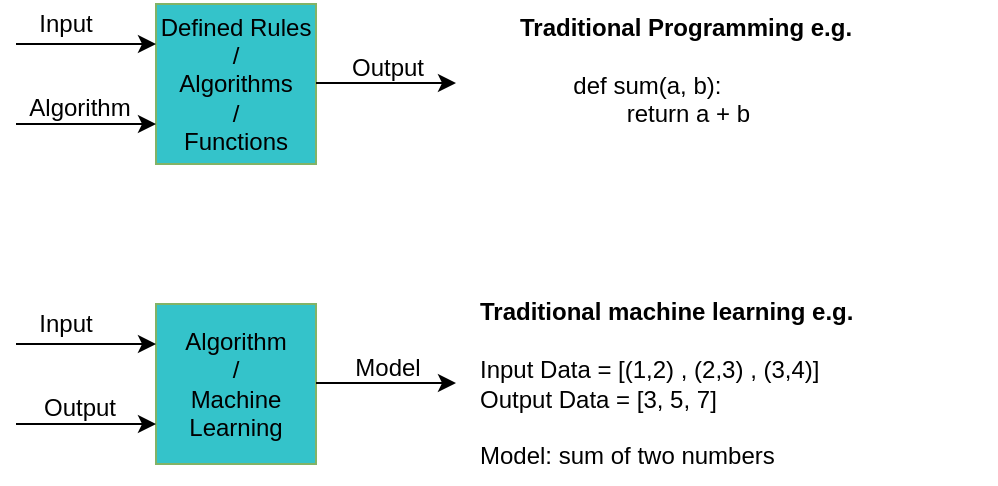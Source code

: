 <mxfile version="26.2.14">
  <diagram name="Page-1" id="sY2Tgj9hUj45W0wExzb8">
    <mxGraphModel dx="786" dy="497" grid="1" gridSize="10" guides="1" tooltips="1" connect="1" arrows="1" fold="1" page="1" pageScale="1" pageWidth="850" pageHeight="1100" math="0" shadow="0">
      <root>
        <mxCell id="0" />
        <mxCell id="1" parent="0" />
        <mxCell id="mRvTwQiIFe_ORE_sjWmd-1" value="Defined Rules&lt;div&gt;/&lt;/div&gt;&lt;div&gt;Algorithms&lt;/div&gt;&lt;div&gt;/&lt;/div&gt;&lt;div&gt;Functions&lt;/div&gt;" style="whiteSpace=wrap;html=1;aspect=fixed;fillColor=light-dark(#34c3ca, #1f2f1e);strokeColor=#82b366;" vertex="1" parent="1">
          <mxGeometry x="190" y="30" width="80" height="80" as="geometry" />
        </mxCell>
        <mxCell id="mRvTwQiIFe_ORE_sjWmd-3" value="" style="endArrow=classic;html=1;rounded=0;" edge="1" parent="1">
          <mxGeometry width="50" height="50" relative="1" as="geometry">
            <mxPoint x="120" y="50" as="sourcePoint" />
            <mxPoint x="190" y="50" as="targetPoint" />
          </mxGeometry>
        </mxCell>
        <mxCell id="mRvTwQiIFe_ORE_sjWmd-4" value="" style="endArrow=classic;html=1;rounded=0;" edge="1" parent="1">
          <mxGeometry width="50" height="50" relative="1" as="geometry">
            <mxPoint x="120" y="90" as="sourcePoint" />
            <mxPoint x="190" y="90" as="targetPoint" />
          </mxGeometry>
        </mxCell>
        <mxCell id="mRvTwQiIFe_ORE_sjWmd-5" value="Input" style="text;html=1;align=center;verticalAlign=middle;whiteSpace=wrap;rounded=0;" vertex="1" parent="1">
          <mxGeometry x="130" y="30" width="30" height="20" as="geometry" />
        </mxCell>
        <mxCell id="mRvTwQiIFe_ORE_sjWmd-7" value="Algorithm" style="text;html=1;align=center;verticalAlign=middle;whiteSpace=wrap;rounded=0;" vertex="1" parent="1">
          <mxGeometry x="137" y="72" width="30" height="20" as="geometry" />
        </mxCell>
        <mxCell id="mRvTwQiIFe_ORE_sjWmd-8" value="" style="endArrow=classic;html=1;rounded=0;" edge="1" parent="1">
          <mxGeometry width="50" height="50" relative="1" as="geometry">
            <mxPoint x="270" y="69.5" as="sourcePoint" />
            <mxPoint x="340" y="69.5" as="targetPoint" />
          </mxGeometry>
        </mxCell>
        <mxCell id="mRvTwQiIFe_ORE_sjWmd-9" value="Output" style="text;html=1;align=center;verticalAlign=middle;whiteSpace=wrap;rounded=0;" vertex="1" parent="1">
          <mxGeometry x="291" y="52" width="30" height="20" as="geometry" />
        </mxCell>
        <mxCell id="mRvTwQiIFe_ORE_sjWmd-10" value="Algorithm&lt;div&gt;/&lt;/div&gt;&lt;div&gt;Machine Learning&lt;/div&gt;" style="whiteSpace=wrap;html=1;aspect=fixed;fillColor=light-dark(#34c3ca, #1f2f1e);strokeColor=#82b366;" vertex="1" parent="1">
          <mxGeometry x="190" y="180" width="80" height="80" as="geometry" />
        </mxCell>
        <mxCell id="mRvTwQiIFe_ORE_sjWmd-11" value="" style="endArrow=classic;html=1;rounded=0;" edge="1" parent="1">
          <mxGeometry width="50" height="50" relative="1" as="geometry">
            <mxPoint x="120" y="200" as="sourcePoint" />
            <mxPoint x="190" y="200" as="targetPoint" />
          </mxGeometry>
        </mxCell>
        <mxCell id="mRvTwQiIFe_ORE_sjWmd-12" value="" style="endArrow=classic;html=1;rounded=0;" edge="1" parent="1">
          <mxGeometry width="50" height="50" relative="1" as="geometry">
            <mxPoint x="120" y="240" as="sourcePoint" />
            <mxPoint x="190" y="240" as="targetPoint" />
          </mxGeometry>
        </mxCell>
        <mxCell id="mRvTwQiIFe_ORE_sjWmd-13" value="Input" style="text;html=1;align=center;verticalAlign=middle;whiteSpace=wrap;rounded=0;" vertex="1" parent="1">
          <mxGeometry x="130" y="180" width="30" height="20" as="geometry" />
        </mxCell>
        <mxCell id="mRvTwQiIFe_ORE_sjWmd-14" value="Output" style="text;html=1;align=center;verticalAlign=middle;whiteSpace=wrap;rounded=0;" vertex="1" parent="1">
          <mxGeometry x="137" y="222" width="30" height="20" as="geometry" />
        </mxCell>
        <mxCell id="mRvTwQiIFe_ORE_sjWmd-15" value="" style="endArrow=classic;html=1;rounded=0;" edge="1" parent="1">
          <mxGeometry width="50" height="50" relative="1" as="geometry">
            <mxPoint x="270" y="219.5" as="sourcePoint" />
            <mxPoint x="340" y="219.5" as="targetPoint" />
          </mxGeometry>
        </mxCell>
        <mxCell id="mRvTwQiIFe_ORE_sjWmd-16" value="Model" style="text;html=1;align=center;verticalAlign=middle;whiteSpace=wrap;rounded=0;" vertex="1" parent="1">
          <mxGeometry x="291" y="202" width="30" height="20" as="geometry" />
        </mxCell>
        <mxCell id="mRvTwQiIFe_ORE_sjWmd-17" value="&lt;b&gt;Traditional Programming e.g.&lt;/b&gt;&lt;div&gt;&lt;br&gt;&lt;/div&gt;&lt;div&gt;&lt;span style=&quot;white-space: pre;&quot;&gt;&#x9;&lt;/span&gt;def sum(a, b):&lt;/div&gt;&lt;div&gt;&lt;span style=&quot;white-space: pre;&quot;&gt;&#x9;&lt;/span&gt;&lt;span style=&quot;white-space: pre;&quot;&gt;&#x9;&lt;/span&gt;return a + b&amp;nbsp;&lt;br&gt;&lt;/div&gt;" style="text;html=1;align=left;verticalAlign=middle;whiteSpace=wrap;rounded=0;" vertex="1" parent="1">
          <mxGeometry x="370" y="28" width="240" height="70" as="geometry" />
        </mxCell>
        <mxCell id="mRvTwQiIFe_ORE_sjWmd-18" value="&lt;b&gt;Traditional machine learning e.g.&lt;/b&gt;&lt;div&gt;&lt;br&gt;&lt;/div&gt;&lt;div&gt;Input Data = [(1,2) , (2,3) , (3,4)]&lt;/div&gt;&lt;div&gt;Output Data = [3, 5, 7]&lt;/div&gt;&lt;div&gt;&lt;br&gt;&lt;/div&gt;&lt;div&gt;Model: sum of two numbers&lt;/div&gt;" style="text;html=1;align=left;verticalAlign=middle;whiteSpace=wrap;rounded=0;" vertex="1" parent="1">
          <mxGeometry x="350" y="170" width="240" height="100" as="geometry" />
        </mxCell>
      </root>
    </mxGraphModel>
  </diagram>
</mxfile>
